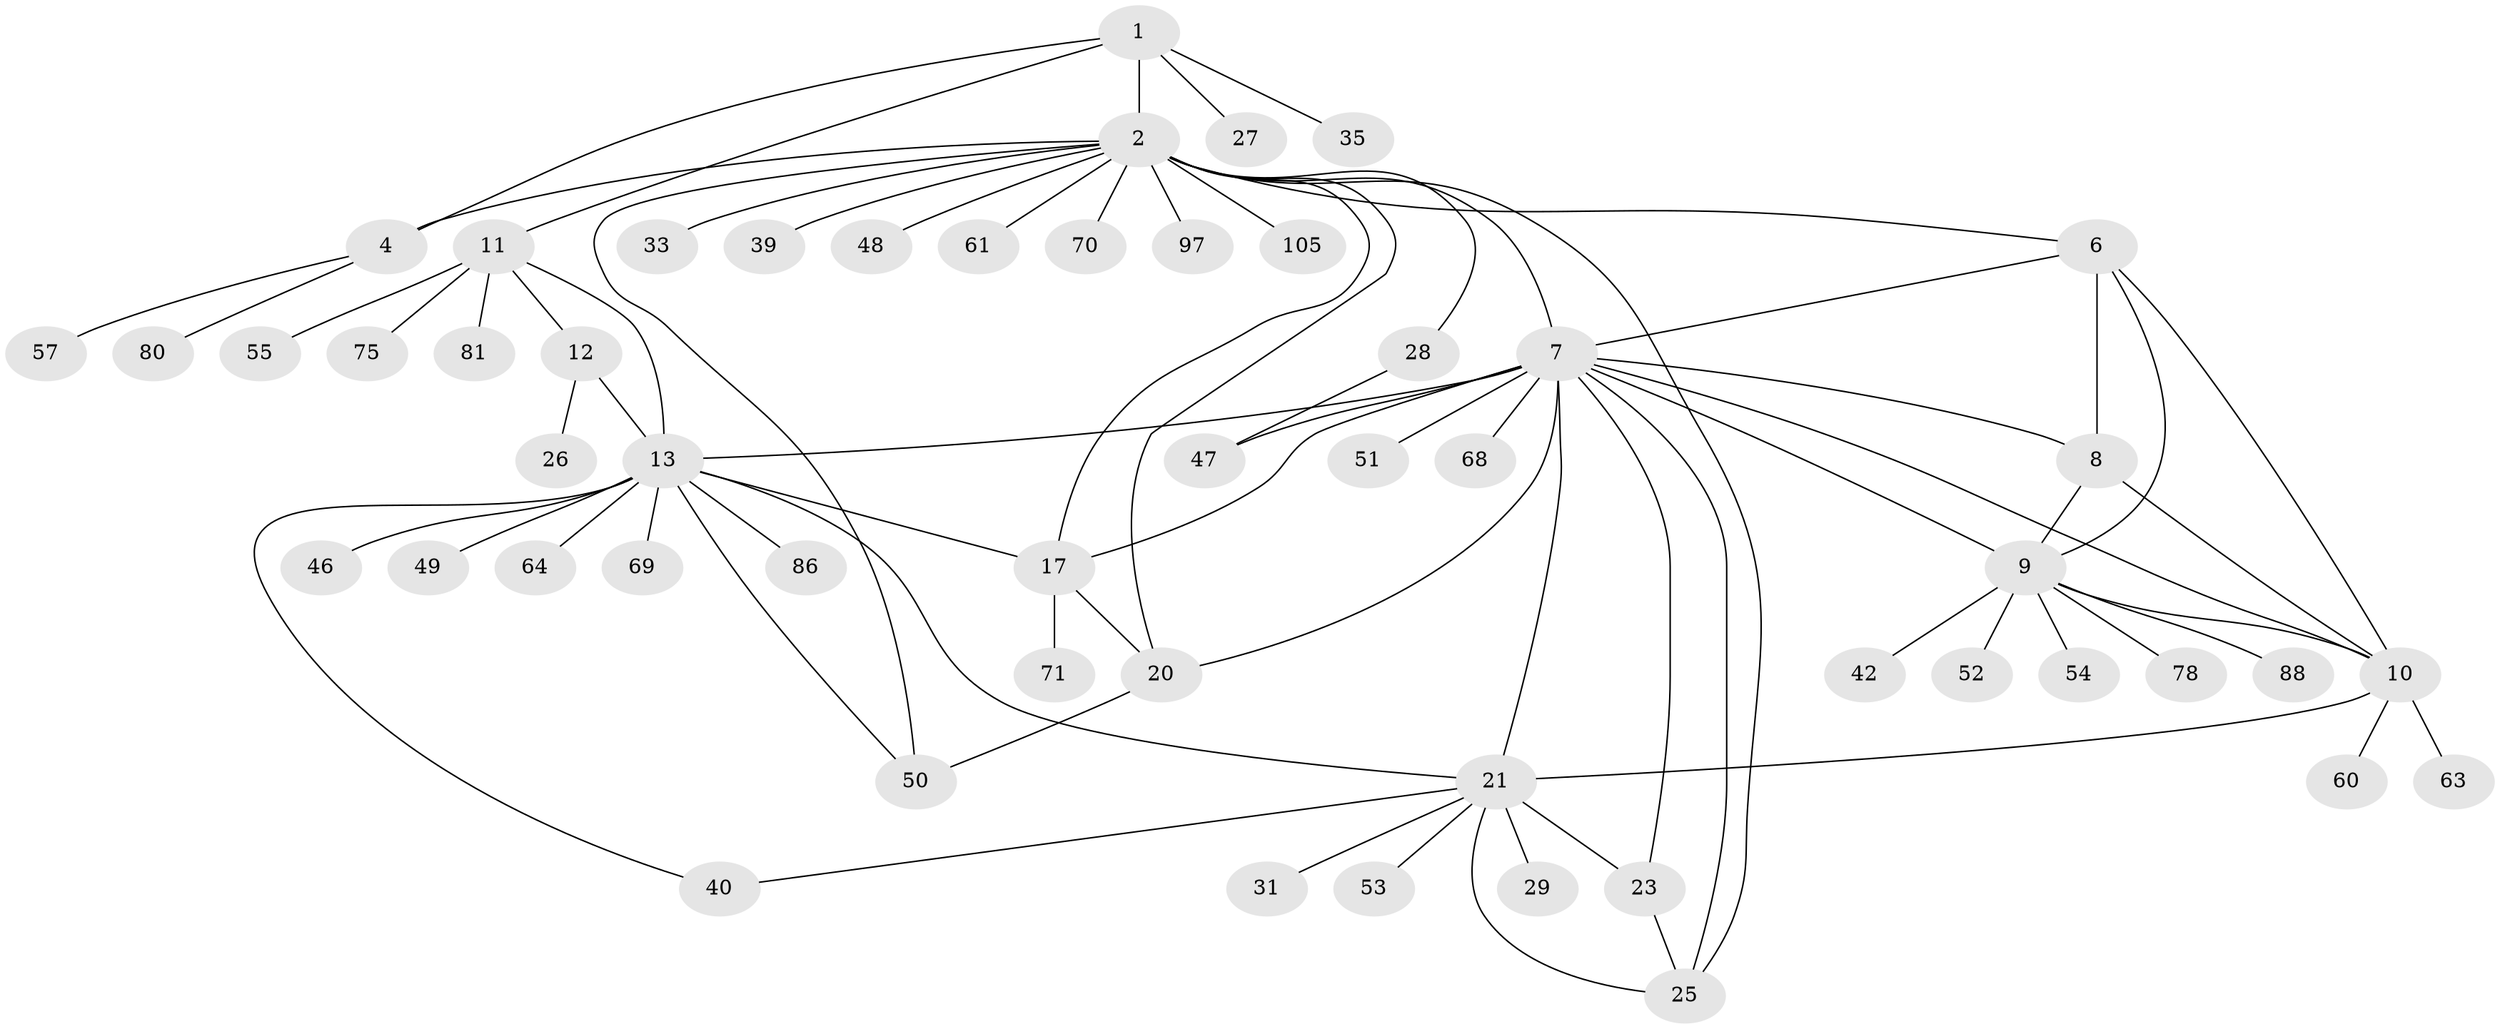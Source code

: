 // original degree distribution, {8: 0.05660377358490566, 12: 0.009433962264150943, 6: 0.03773584905660377, 7: 0.07547169811320754, 5: 0.018867924528301886, 9: 0.018867924528301886, 14: 0.009433962264150943, 10: 0.009433962264150943, 1: 0.5660377358490566, 2: 0.16037735849056603, 3: 0.03773584905660377}
// Generated by graph-tools (version 1.1) at 2025/15/03/09/25 04:15:45]
// undirected, 53 vertices, 76 edges
graph export_dot {
graph [start="1"]
  node [color=gray90,style=filled];
  1 [super="+73"];
  2 [super="+3+19+102"];
  4;
  6 [super="+94+58+32"];
  7 [super="+16"];
  8 [super="+41"];
  9;
  10;
  11 [super="+15+79+96"];
  12;
  13 [super="+14+67+43"];
  17 [super="+36"];
  20 [super="+92+99+103+34"];
  21 [super="+24+93"];
  23 [super="+65+85+56"];
  25;
  26;
  27 [super="+76"];
  28 [super="+37"];
  29;
  31;
  33;
  35;
  39;
  40;
  42 [super="+95"];
  46;
  47;
  48;
  49;
  50 [super="+82"];
  51;
  52;
  53 [super="+77"];
  54;
  55;
  57 [super="+89"];
  60 [super="+104"];
  61;
  63;
  64;
  68;
  69;
  70 [super="+100"];
  71;
  75;
  78;
  80;
  81;
  86;
  88 [super="+90"];
  97;
  105;
  1 -- 2 [weight=3];
  1 -- 4;
  1 -- 11;
  1 -- 27;
  1 -- 35;
  2 -- 4 [weight=3];
  2 -- 48;
  2 -- 50;
  2 -- 70;
  2 -- 97;
  2 -- 105;
  2 -- 7 [weight=4];
  2 -- 39;
  2 -- 6;
  2 -- 25;
  2 -- 17;
  2 -- 33;
  2 -- 20;
  2 -- 28;
  2 -- 61;
  4 -- 57;
  4 -- 80;
  6 -- 7;
  6 -- 8;
  6 -- 9;
  6 -- 10;
  7 -- 8;
  7 -- 9;
  7 -- 10;
  7 -- 68;
  7 -- 47;
  7 -- 17 [weight=2];
  7 -- 20 [weight=2];
  7 -- 21 [weight=2];
  7 -- 51;
  7 -- 23;
  7 -- 25 [weight=2];
  7 -- 13 [weight=2];
  8 -- 9;
  8 -- 10;
  9 -- 10;
  9 -- 42;
  9 -- 52;
  9 -- 54;
  9 -- 78;
  9 -- 88;
  10 -- 21;
  10 -- 60;
  10 -- 63;
  11 -- 12 [weight=2];
  11 -- 13 [weight=4];
  11 -- 81;
  11 -- 55;
  11 -- 75;
  12 -- 13 [weight=2];
  12 -- 26;
  13 -- 17;
  13 -- 69;
  13 -- 64;
  13 -- 40;
  13 -- 46;
  13 -- 49;
  13 -- 50;
  13 -- 21;
  13 -- 86;
  17 -- 20;
  17 -- 71;
  20 -- 50;
  21 -- 23 [weight=2];
  21 -- 25 [weight=2];
  21 -- 31;
  21 -- 40;
  21 -- 53;
  21 -- 29;
  23 -- 25;
  28 -- 47;
}
